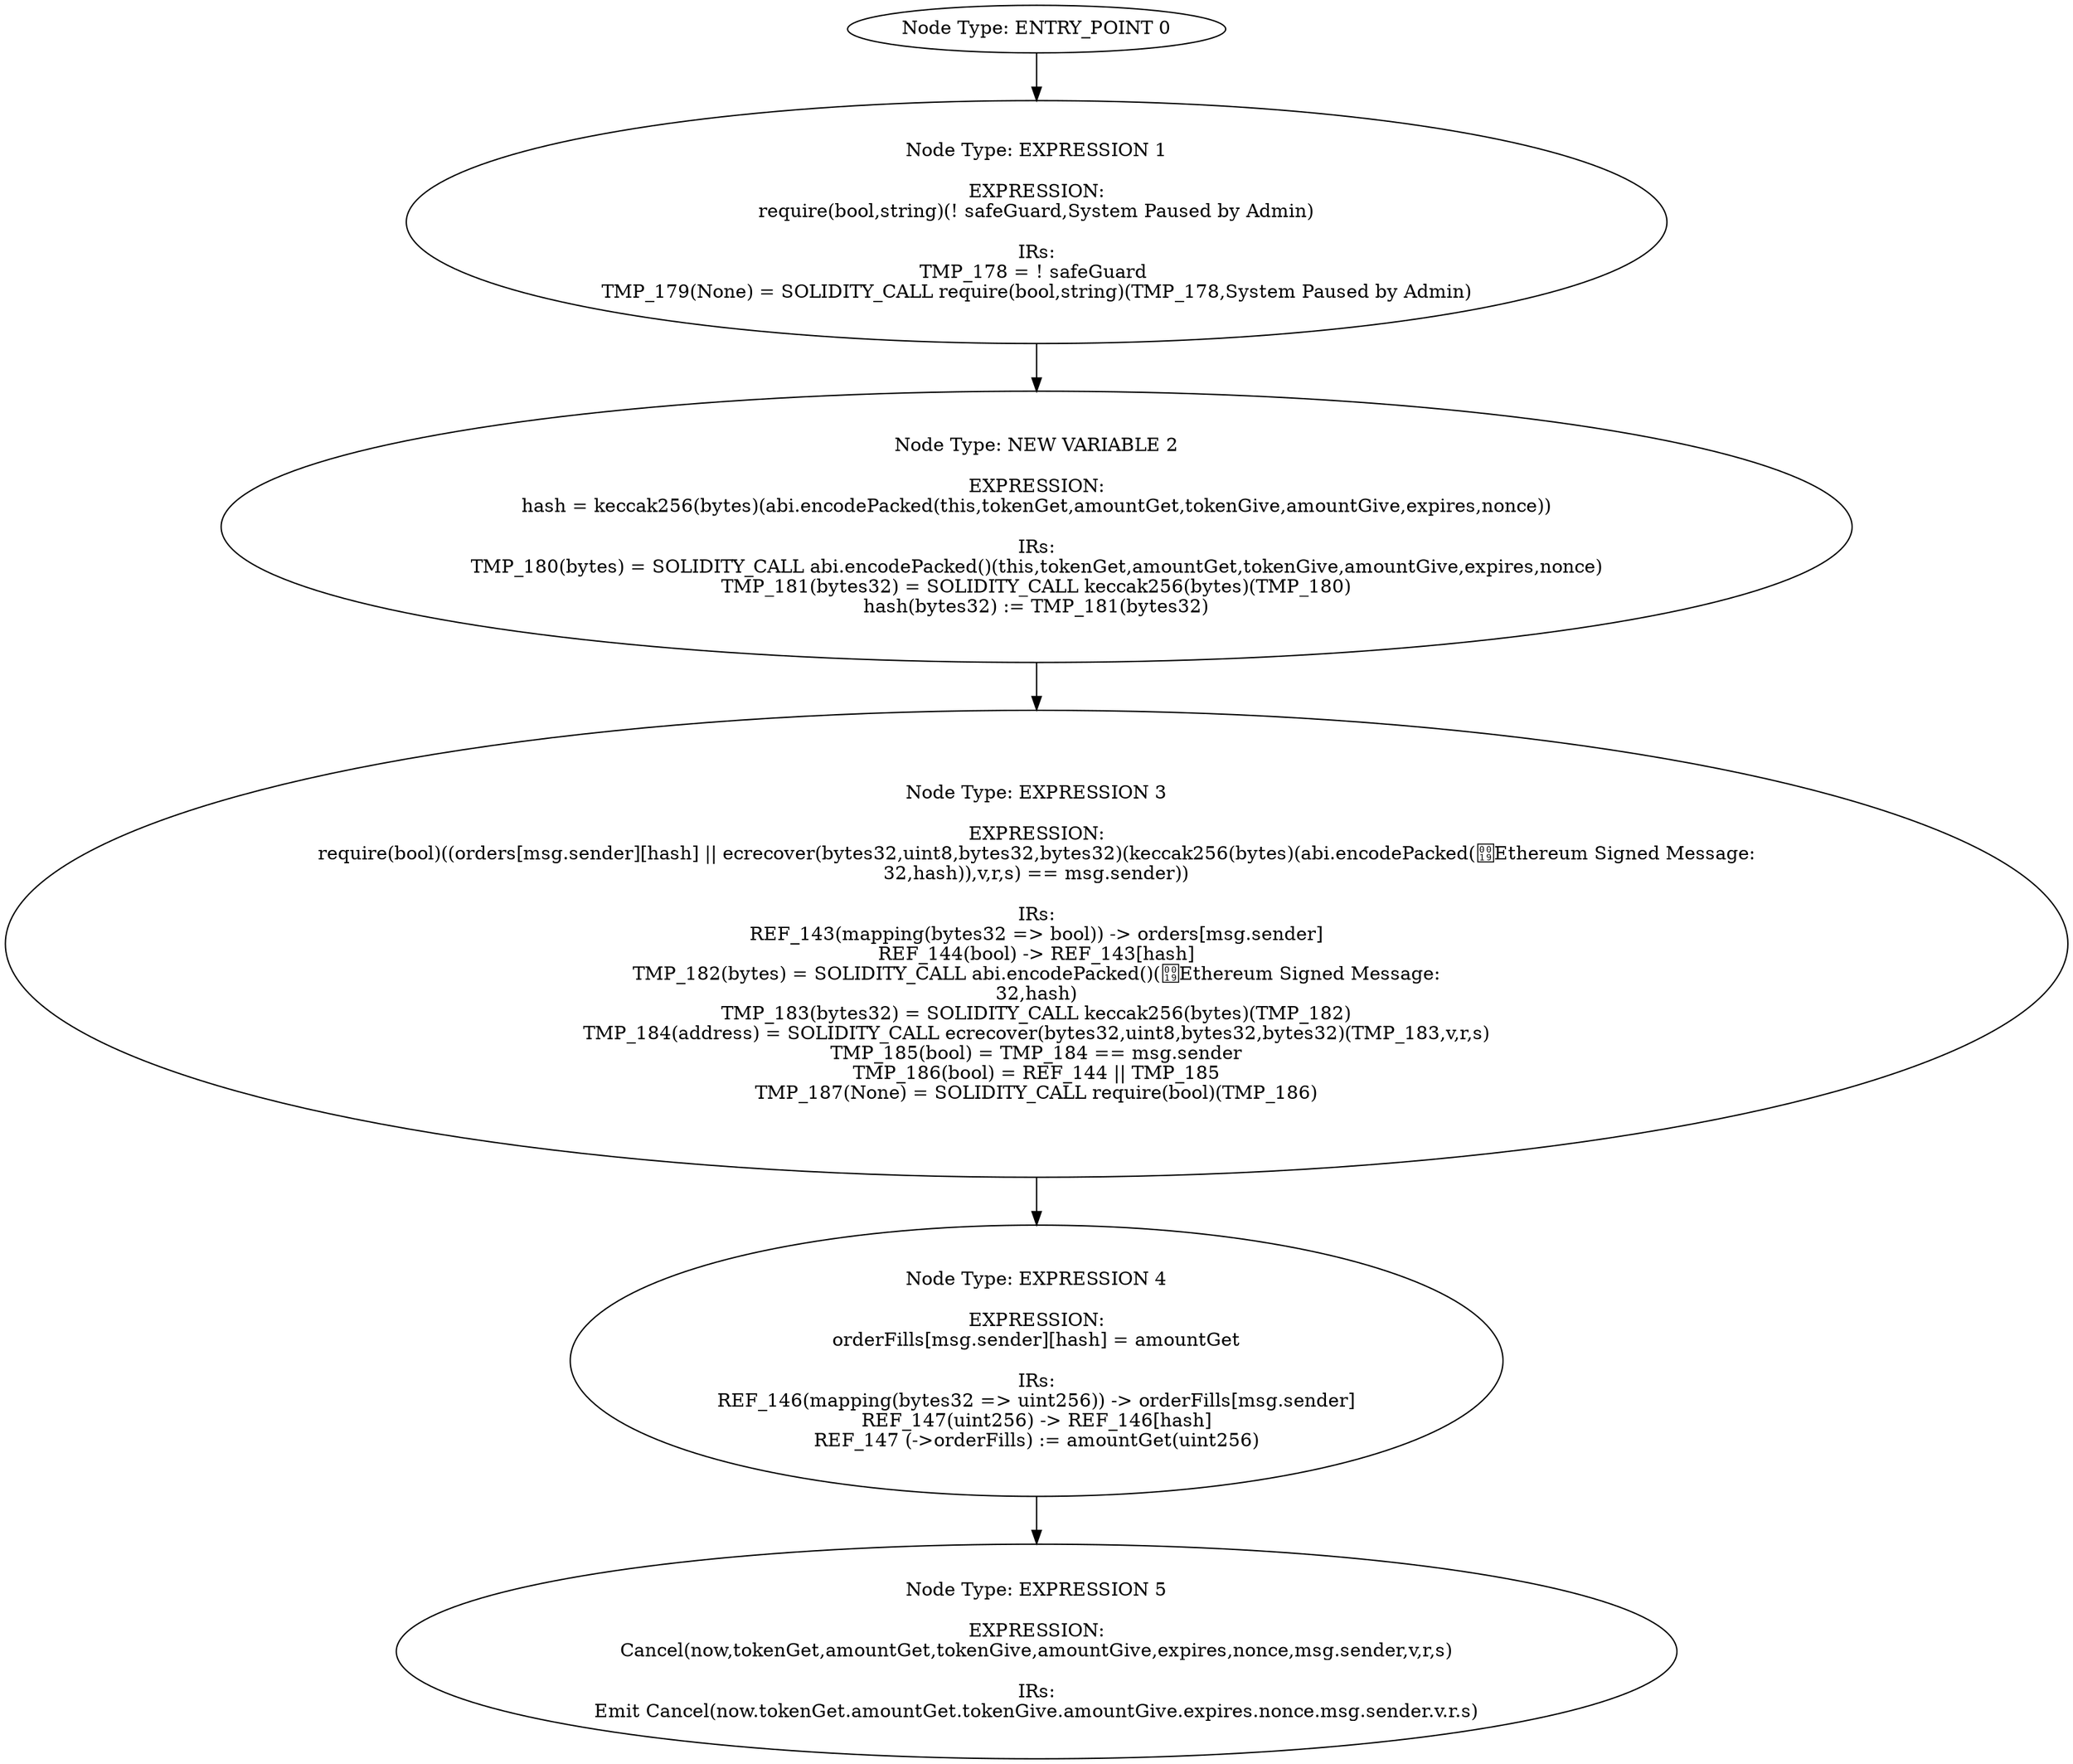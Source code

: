 digraph{
0[label="Node Type: ENTRY_POINT 0
"];
0->1;
1[label="Node Type: EXPRESSION 1

EXPRESSION:
require(bool,string)(! safeGuard,System Paused by Admin)

IRs:
TMP_178 = ! safeGuard 
TMP_179(None) = SOLIDITY_CALL require(bool,string)(TMP_178,System Paused by Admin)"];
1->2;
2[label="Node Type: NEW VARIABLE 2

EXPRESSION:
hash = keccak256(bytes)(abi.encodePacked(this,tokenGet,amountGet,tokenGive,amountGive,expires,nonce))

IRs:
TMP_180(bytes) = SOLIDITY_CALL abi.encodePacked()(this,tokenGet,amountGet,tokenGive,amountGive,expires,nonce)
TMP_181(bytes32) = SOLIDITY_CALL keccak256(bytes)(TMP_180)
hash(bytes32) := TMP_181(bytes32)"];
2->3;
3[label="Node Type: EXPRESSION 3

EXPRESSION:
require(bool)((orders[msg.sender][hash] || ecrecover(bytes32,uint8,bytes32,bytes32)(keccak256(bytes)(abi.encodePacked(Ethereum Signed Message:
32,hash)),v,r,s) == msg.sender))

IRs:
REF_143(mapping(bytes32 => bool)) -> orders[msg.sender]
REF_144(bool) -> REF_143[hash]
TMP_182(bytes) = SOLIDITY_CALL abi.encodePacked()(Ethereum Signed Message:
32,hash)
TMP_183(bytes32) = SOLIDITY_CALL keccak256(bytes)(TMP_182)
TMP_184(address) = SOLIDITY_CALL ecrecover(bytes32,uint8,bytes32,bytes32)(TMP_183,v,r,s)
TMP_185(bool) = TMP_184 == msg.sender
TMP_186(bool) = REF_144 || TMP_185
TMP_187(None) = SOLIDITY_CALL require(bool)(TMP_186)"];
3->4;
4[label="Node Type: EXPRESSION 4

EXPRESSION:
orderFills[msg.sender][hash] = amountGet

IRs:
REF_146(mapping(bytes32 => uint256)) -> orderFills[msg.sender]
REF_147(uint256) -> REF_146[hash]
REF_147 (->orderFills) := amountGet(uint256)"];
4->5;
5[label="Node Type: EXPRESSION 5

EXPRESSION:
Cancel(now,tokenGet,amountGet,tokenGive,amountGive,expires,nonce,msg.sender,v,r,s)

IRs:
Emit Cancel(now.tokenGet.amountGet.tokenGive.amountGive.expires.nonce.msg.sender.v.r.s)"];
}
